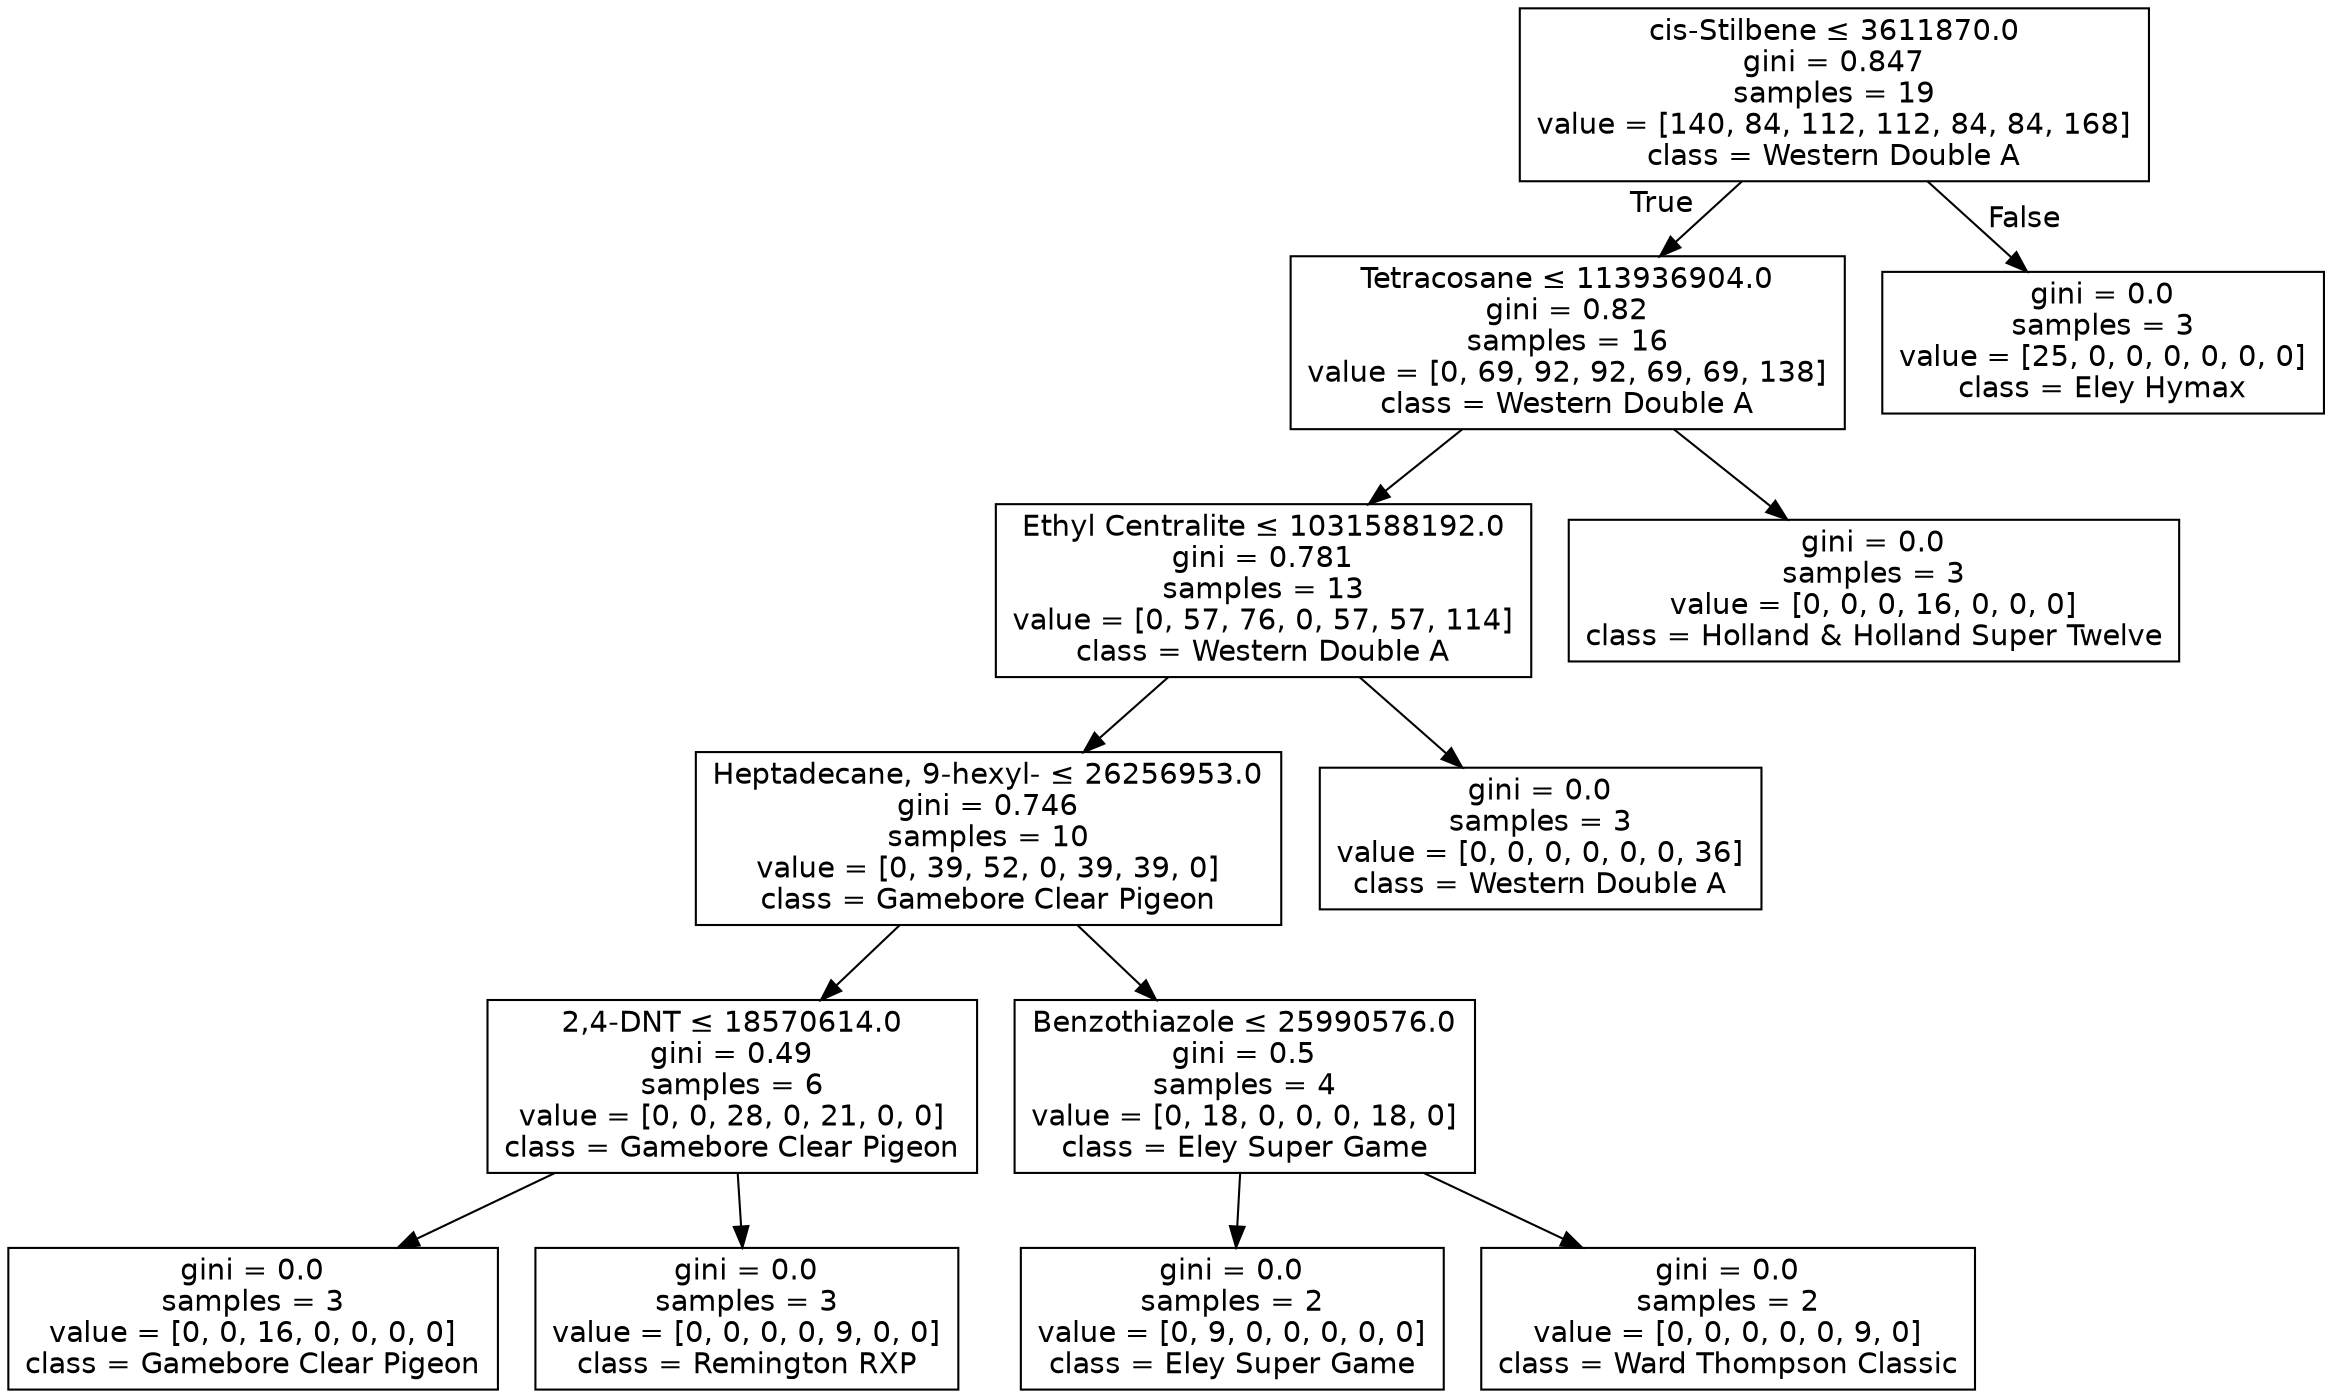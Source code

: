 digraph Tree {
node [shape=box, fontname="helvetica"] ;
edge [fontname="helvetica"] ;
0 [label=<cis-Stilbene &le; 3611870.0<br/>gini = 0.847<br/>samples = 19<br/>value = [140, 84, 112, 112, 84, 84, 168]<br/>class = Western Double A>] ;
1 [label=<Tetracosane &le; 113936904.0<br/>gini = 0.82<br/>samples = 16<br/>value = [0, 69, 92, 92, 69, 69, 138]<br/>class = Western Double A>] ;
0 -> 1 [labeldistance=2.5, labelangle=45, headlabel="True"] ;
2 [label=<Ethyl Centralite &le; 1031588192.0<br/>gini = 0.781<br/>samples = 13<br/>value = [0, 57, 76, 0, 57, 57, 114]<br/>class = Western Double A>] ;
1 -> 2 ;
3 [label=<Heptadecane, 9-hexyl- &le; 26256953.0<br/>gini = 0.746<br/>samples = 10<br/>value = [0, 39, 52, 0, 39, 39, 0]<br/>class = Gamebore Clear Pigeon>] ;
2 -> 3 ;
4 [label=<2,4-DNT &le; 18570614.0<br/>gini = 0.49<br/>samples = 6<br/>value = [0, 0, 28, 0, 21, 0, 0]<br/>class = Gamebore Clear Pigeon>] ;
3 -> 4 ;
5 [label=<gini = 0.0<br/>samples = 3<br/>value = [0, 0, 16, 0, 0, 0, 0]<br/>class = Gamebore Clear Pigeon>] ;
4 -> 5 ;
6 [label=<gini = 0.0<br/>samples = 3<br/>value = [0, 0, 0, 0, 9, 0, 0]<br/>class = Remington RXP>] ;
4 -> 6 ;
7 [label=<Benzothiazole &le; 25990576.0<br/>gini = 0.5<br/>samples = 4<br/>value = [0, 18, 0, 0, 0, 18, 0]<br/>class = Eley Super Game>] ;
3 -> 7 ;
8 [label=<gini = 0.0<br/>samples = 2<br/>value = [0, 9, 0, 0, 0, 0, 0]<br/>class = Eley Super Game>] ;
7 -> 8 ;
9 [label=<gini = 0.0<br/>samples = 2<br/>value = [0, 0, 0, 0, 0, 9, 0]<br/>class = Ward Thompson Classic>] ;
7 -> 9 ;
10 [label=<gini = 0.0<br/>samples = 3<br/>value = [0, 0, 0, 0, 0, 0, 36]<br/>class = Western Double A>] ;
2 -> 10 ;
11 [label=<gini = 0.0<br/>samples = 3<br/>value = [0, 0, 0, 16, 0, 0, 0]<br/>class = Holland &amp; Holland Super Twelve>] ;
1 -> 11 ;
12 [label=<gini = 0.0<br/>samples = 3<br/>value = [25, 0, 0, 0, 0, 0, 0]<br/>class = Eley Hymax>] ;
0 -> 12 [labeldistance=2.5, labelangle=-45, headlabel="False"] ;
}
